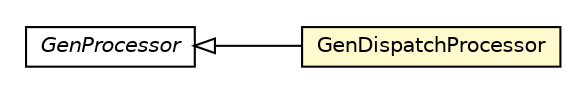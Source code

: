 #!/usr/local/bin/dot
#
# Class diagram 
# Generated by UMLGraph version R5_6-24-gf6e263 (http://www.umlgraph.org/)
#

digraph G {
	edge [fontname="Helvetica",fontsize=10,labelfontname="Helvetica",labelfontsize=10];
	node [fontname="Helvetica",fontsize=10,shape=plaintext];
	nodesep=0.25;
	ranksep=0.5;
	rankdir=LR;
	// com.gwtplatform.dispatch.annotation.processor.GenProcessor
	c188939 [label=<<table title="com.gwtplatform.dispatch.annotation.processor.GenProcessor" border="0" cellborder="1" cellspacing="0" cellpadding="2" port="p" href="./GenProcessor.html">
		<tr><td><table border="0" cellspacing="0" cellpadding="1">
<tr><td align="center" balign="center"><font face="Helvetica-Oblique"> GenProcessor </font></td></tr>
		</table></td></tr>
		</table>>, URL="./GenProcessor.html", fontname="Helvetica", fontcolor="black", fontsize=10.0];
	// com.gwtplatform.dispatch.annotation.processor.GenDispatchProcessor
	c188942 [label=<<table title="com.gwtplatform.dispatch.annotation.processor.GenDispatchProcessor" border="0" cellborder="1" cellspacing="0" cellpadding="2" port="p" bgcolor="lemonChiffon" href="./GenDispatchProcessor.html">
		<tr><td><table border="0" cellspacing="0" cellpadding="1">
<tr><td align="center" balign="center"> GenDispatchProcessor </td></tr>
		</table></td></tr>
		</table>>, URL="./GenDispatchProcessor.html", fontname="Helvetica", fontcolor="black", fontsize=10.0];
	//com.gwtplatform.dispatch.annotation.processor.GenDispatchProcessor extends com.gwtplatform.dispatch.annotation.processor.GenProcessor
	c188939:p -> c188942:p [dir=back,arrowtail=empty];
}

